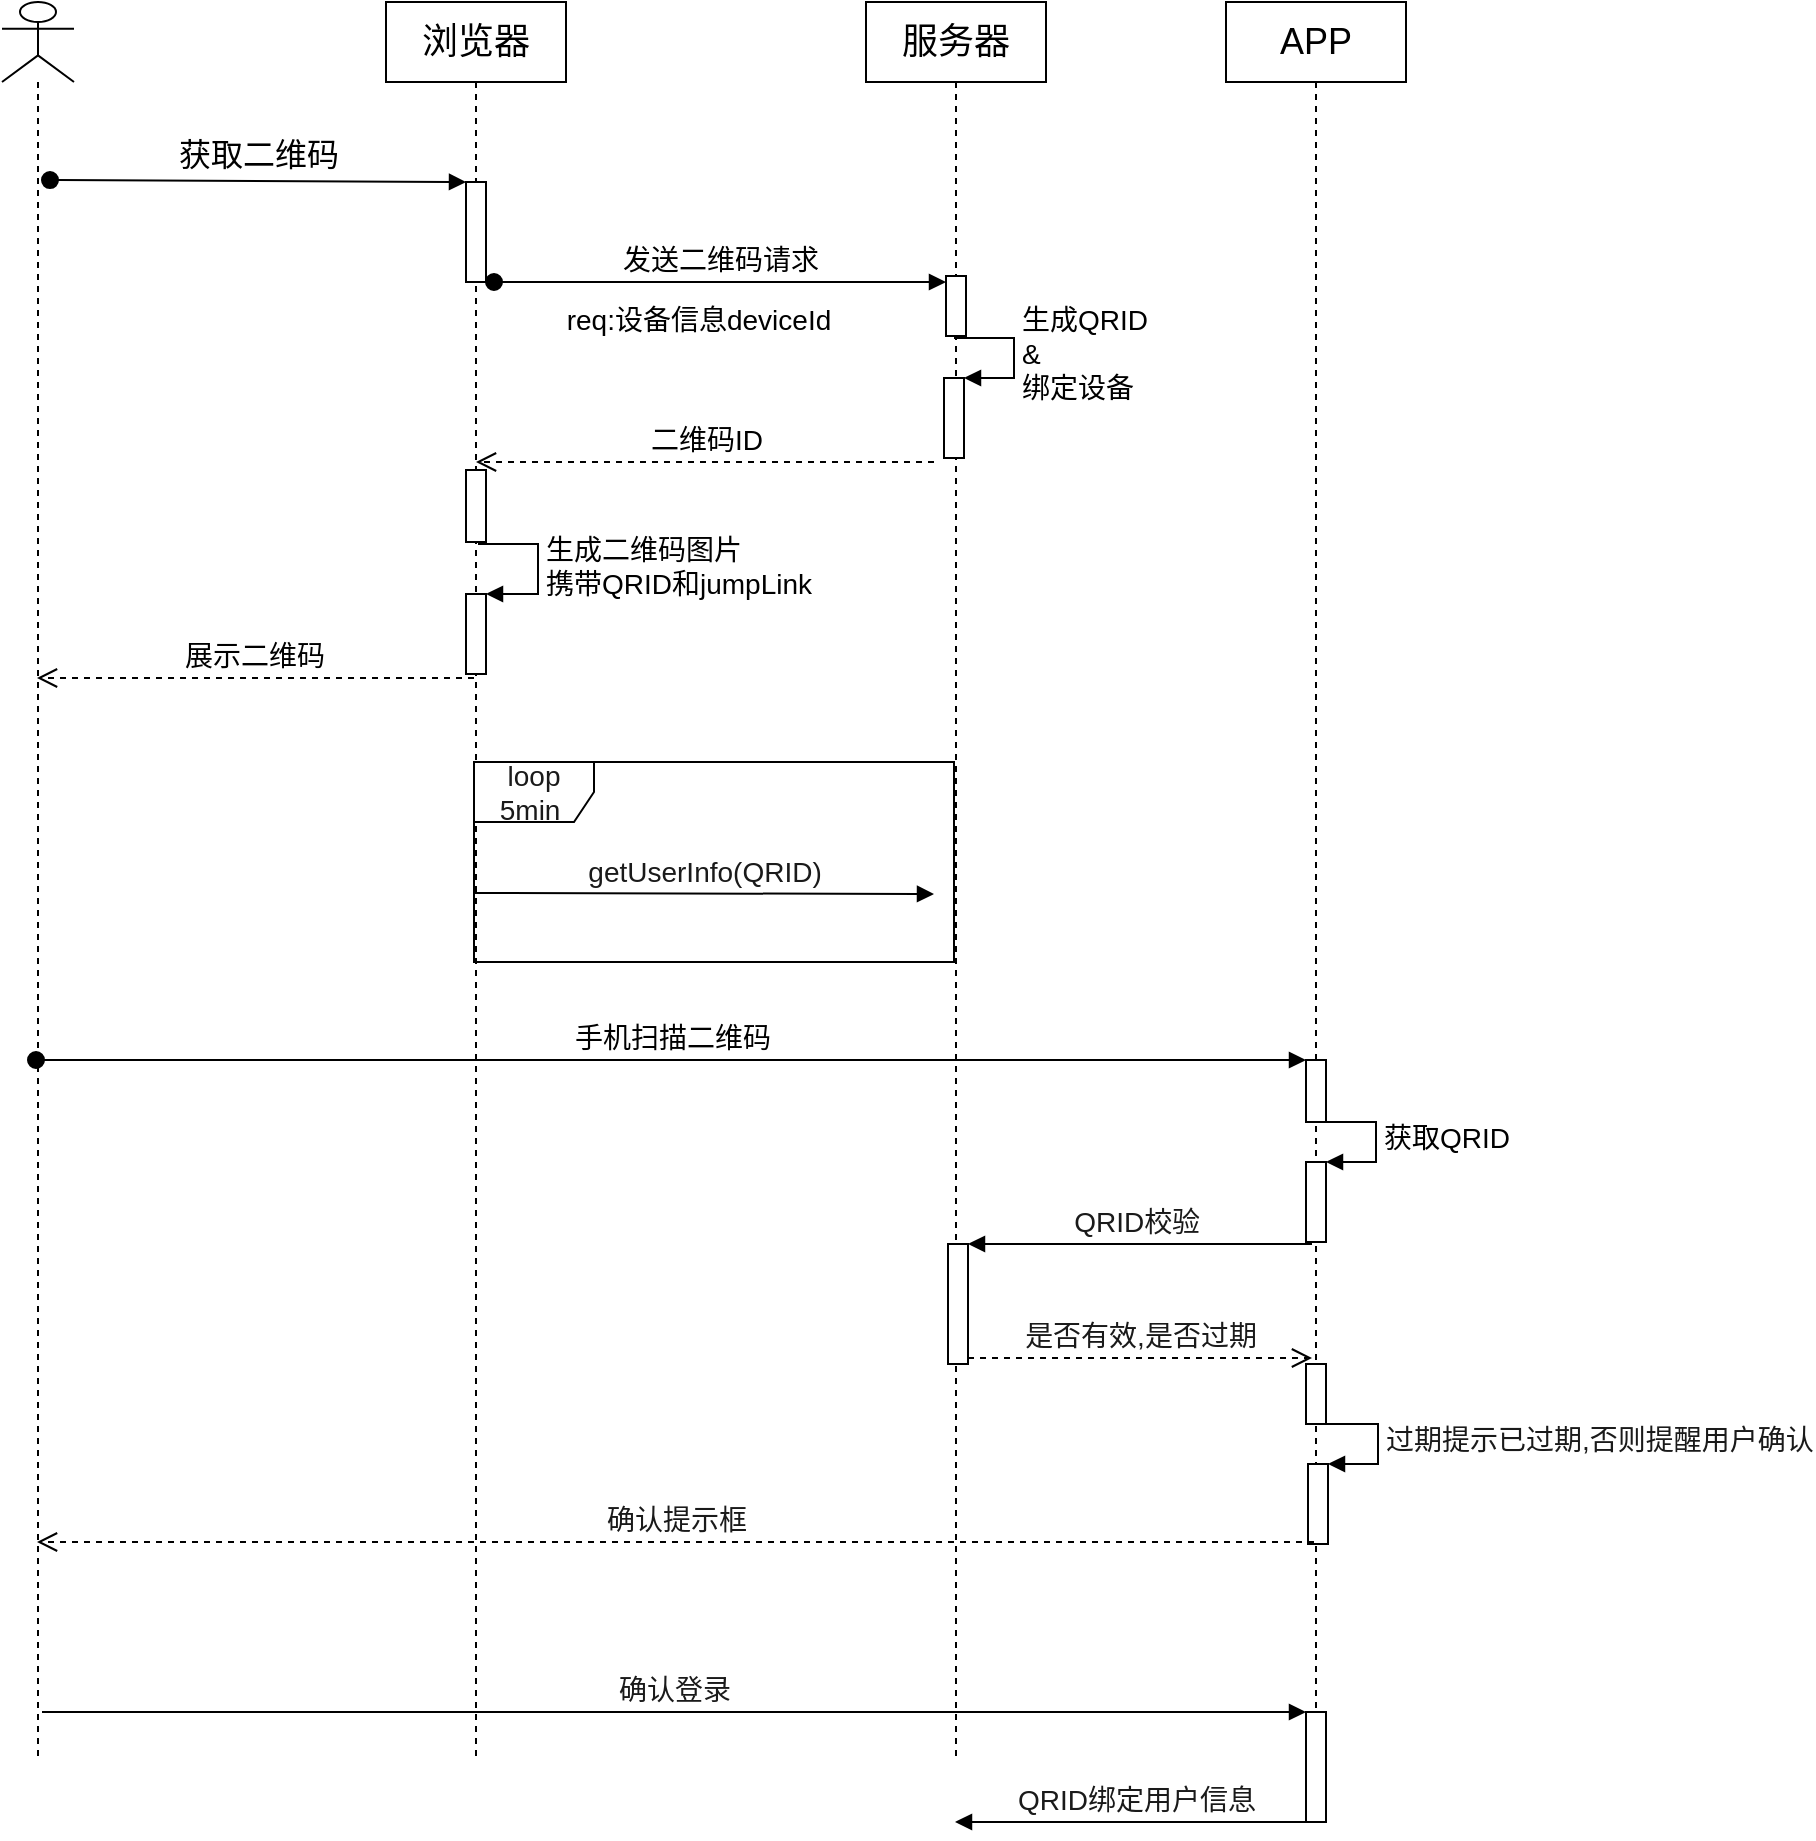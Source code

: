 <mxfile version="17.1.0" type="github"><diagram id="YsNXJy2RDm9mWr69WWs2" name="Page-1"><mxGraphModel dx="2066" dy="2300" grid="1" gridSize="10" guides="1" tooltips="1" connect="1" arrows="1" fold="1" page="1" pageScale="1" pageWidth="827" pageHeight="1169" math="0" shadow="0"><root><mxCell id="0"/><mxCell id="1" parent="0"/><mxCell id="8xYVwYf3wzO2rZaNu7Fs-1" value="" style="shape=umlLifeline;participant=umlActor;perimeter=lifelinePerimeter;whiteSpace=wrap;html=1;container=1;collapsible=0;recursiveResize=0;verticalAlign=top;spacingTop=36;outlineConnect=0;" vertex="1" parent="1"><mxGeometry x="124" y="-240" width="36" height="880" as="geometry"/></mxCell><mxCell id="8xYVwYf3wzO2rZaNu7Fs-6" value="&lt;font style=&quot;font-size: 18px&quot;&gt;浏览器&lt;/font&gt;" style="shape=umlLifeline;perimeter=lifelinePerimeter;whiteSpace=wrap;html=1;container=1;collapsible=0;recursiveResize=0;outlineConnect=0;" vertex="1" parent="1"><mxGeometry x="316" y="-240" width="90" height="880" as="geometry"/></mxCell><mxCell id="8xYVwYf3wzO2rZaNu7Fs-10" value="" style="html=1;points=[];perimeter=orthogonalPerimeter;fontSize=18;" vertex="1" parent="8xYVwYf3wzO2rZaNu7Fs-6"><mxGeometry x="40" y="90" width="10" height="50" as="geometry"/></mxCell><mxCell id="8xYVwYf3wzO2rZaNu7Fs-26" value="" style="html=1;points=[];perimeter=orthogonalPerimeter;fontSize=14;" vertex="1" parent="8xYVwYf3wzO2rZaNu7Fs-6"><mxGeometry x="40" y="234" width="10" height="36" as="geometry"/></mxCell><mxCell id="8xYVwYf3wzO2rZaNu7Fs-27" value="" style="html=1;points=[];perimeter=orthogonalPerimeter;fontSize=14;" vertex="1" parent="8xYVwYf3wzO2rZaNu7Fs-6"><mxGeometry x="40" y="296" width="10" height="40" as="geometry"/></mxCell><mxCell id="8xYVwYf3wzO2rZaNu7Fs-28" value="生成二维码图片&lt;br&gt;携带QRID和jumpLink" style="edgeStyle=orthogonalEdgeStyle;html=1;align=left;spacingLeft=2;endArrow=block;rounded=0;entryX=1;entryY=0;fontSize=14;" edge="1" target="8xYVwYf3wzO2rZaNu7Fs-27" parent="8xYVwYf3wzO2rZaNu7Fs-6"><mxGeometry relative="1" as="geometry"><mxPoint x="46" y="271" as="sourcePoint"/><Array as="points"><mxPoint x="76" y="271"/></Array></mxGeometry></mxCell><mxCell id="8xYVwYf3wzO2rZaNu7Fs-7" value="&lt;font style=&quot;font-size: 18px&quot;&gt;服务器&lt;/font&gt;" style="shape=umlLifeline;perimeter=lifelinePerimeter;whiteSpace=wrap;html=1;container=1;collapsible=0;recursiveResize=0;outlineConnect=0;" vertex="1" parent="1"><mxGeometry x="556" y="-240" width="90" height="880" as="geometry"/></mxCell><mxCell id="8xYVwYf3wzO2rZaNu7Fs-21" value="" style="html=1;points=[];perimeter=orthogonalPerimeter;fontSize=14;" vertex="1" parent="8xYVwYf3wzO2rZaNu7Fs-7"><mxGeometry x="39" y="188" width="10" height="40" as="geometry"/></mxCell><mxCell id="8xYVwYf3wzO2rZaNu7Fs-22" value="生成QRID&lt;br&gt;&amp;amp;&lt;br&gt;绑定设备" style="edgeStyle=orthogonalEdgeStyle;html=1;align=left;spacingLeft=2;endArrow=block;rounded=0;entryX=1;entryY=0;fontSize=14;" edge="1" target="8xYVwYf3wzO2rZaNu7Fs-21" parent="8xYVwYf3wzO2rZaNu7Fs-7"><mxGeometry relative="1" as="geometry"><mxPoint x="44" y="168" as="sourcePoint"/><Array as="points"><mxPoint x="74" y="168"/></Array></mxGeometry></mxCell><mxCell id="8xYVwYf3wzO2rZaNu7Fs-8" value="&lt;font style=&quot;font-size: 18px&quot;&gt;APP&lt;/font&gt;" style="shape=umlLifeline;perimeter=lifelinePerimeter;whiteSpace=wrap;html=1;container=1;collapsible=0;recursiveResize=0;outlineConnect=0;" vertex="1" parent="1"><mxGeometry x="736" y="-240" width="90" height="880" as="geometry"/></mxCell><mxCell id="8xYVwYf3wzO2rZaNu7Fs-31" value="" style="html=1;points=[];perimeter=orthogonalPerimeter;fontSize=14;" vertex="1" parent="8xYVwYf3wzO2rZaNu7Fs-8"><mxGeometry x="40" y="529" width="10" height="31" as="geometry"/></mxCell><mxCell id="8xYVwYf3wzO2rZaNu7Fs-33" value="" style="html=1;points=[];perimeter=orthogonalPerimeter;fontSize=14;" vertex="1" parent="8xYVwYf3wzO2rZaNu7Fs-8"><mxGeometry x="40" y="580" width="10" height="40" as="geometry"/></mxCell><mxCell id="8xYVwYf3wzO2rZaNu7Fs-34" value="获取QRID" style="edgeStyle=orthogonalEdgeStyle;html=1;align=left;spacingLeft=2;endArrow=block;rounded=0;entryX=1;entryY=0;fontSize=14;" edge="1" target="8xYVwYf3wzO2rZaNu7Fs-33" parent="8xYVwYf3wzO2rZaNu7Fs-8"><mxGeometry relative="1" as="geometry"><mxPoint x="45" y="560" as="sourcePoint"/><Array as="points"><mxPoint x="75" y="560"/></Array></mxGeometry></mxCell><mxCell id="8xYVwYf3wzO2rZaNu7Fs-40" value="" style="html=1;points=[];perimeter=orthogonalPerimeter;fontSize=14;fontColor=#1A1A1A;" vertex="1" parent="8xYVwYf3wzO2rZaNu7Fs-8"><mxGeometry x="40" y="681" width="10" height="30" as="geometry"/></mxCell><mxCell id="8xYVwYf3wzO2rZaNu7Fs-47" value="" style="html=1;points=[];perimeter=orthogonalPerimeter;fontSize=14;fontColor=#1A1A1A;" vertex="1" parent="8xYVwYf3wzO2rZaNu7Fs-8"><mxGeometry x="40" y="855" width="10" height="55" as="geometry"/></mxCell><mxCell id="8xYVwYf3wzO2rZaNu7Fs-11" value="&lt;font size=&quot;3&quot;&gt;获取二维码&lt;/font&gt;" style="html=1;verticalAlign=bottom;startArrow=oval;endArrow=block;startSize=8;rounded=0;fontSize=18;exitX=1.1;exitY=0.98;exitDx=0;exitDy=0;exitPerimeter=0;" edge="1" target="8xYVwYf3wzO2rZaNu7Fs-10" parent="1"><mxGeometry relative="1" as="geometry"><mxPoint x="148" y="-150.98" as="sourcePoint"/></mxGeometry></mxCell><mxCell id="8xYVwYf3wzO2rZaNu7Fs-16" value="" style="html=1;points=[];perimeter=orthogonalPerimeter;fontSize=14;" vertex="1" parent="1"><mxGeometry x="596" y="-103" width="10" height="30" as="geometry"/></mxCell><mxCell id="8xYVwYf3wzO2rZaNu7Fs-17" value="发送二维码请求" style="html=1;verticalAlign=bottom;startArrow=oval;endArrow=block;startSize=8;rounded=0;fontSize=14;" edge="1" target="8xYVwYf3wzO2rZaNu7Fs-16" parent="1"><mxGeometry relative="1" as="geometry"><mxPoint x="370" y="-100" as="sourcePoint"/></mxGeometry></mxCell><mxCell id="8xYVwYf3wzO2rZaNu7Fs-18" value="req:设备信息deviceId" style="text;html=1;align=center;verticalAlign=middle;resizable=0;points=[];autosize=1;strokeColor=none;fillColor=none;fontSize=14;" vertex="1" parent="1"><mxGeometry x="397" y="-91" width="150" height="20" as="geometry"/></mxCell><mxCell id="8xYVwYf3wzO2rZaNu7Fs-23" value="二维码ID" style="html=1;verticalAlign=bottom;endArrow=open;dashed=1;endSize=8;rounded=0;fontSize=14;" edge="1" parent="1" target="8xYVwYf3wzO2rZaNu7Fs-6"><mxGeometry relative="1" as="geometry"><mxPoint x="590" y="-10" as="sourcePoint"/><mxPoint x="510" y="-10" as="targetPoint"/></mxGeometry></mxCell><mxCell id="8xYVwYf3wzO2rZaNu7Fs-29" value="展示二维码" style="html=1;verticalAlign=bottom;endArrow=open;dashed=1;endSize=8;rounded=0;fontSize=14;" edge="1" parent="1"><mxGeometry relative="1" as="geometry"><mxPoint x="360" y="98" as="sourcePoint"/><mxPoint x="141.5" y="98" as="targetPoint"/></mxGeometry></mxCell><mxCell id="8xYVwYf3wzO2rZaNu7Fs-32" value="手机扫描二维码" style="html=1;verticalAlign=bottom;startArrow=oval;endArrow=block;startSize=8;rounded=0;fontSize=14;" edge="1" target="8xYVwYf3wzO2rZaNu7Fs-31" parent="1"><mxGeometry relative="1" as="geometry"><mxPoint x="141" y="289" as="sourcePoint"/></mxGeometry></mxCell><mxCell id="8xYVwYf3wzO2rZaNu7Fs-35" value="" style="html=1;points=[];perimeter=orthogonalPerimeter;fontSize=14;fontColor=#99FFFF;" vertex="1" parent="1"><mxGeometry x="597" y="381" width="10" height="60" as="geometry"/></mxCell><mxCell id="8xYVwYf3wzO2rZaNu7Fs-36" value="&lt;font color=&quot;#1a1a1a&quot;&gt;QRID校验&amp;nbsp;&lt;/font&gt;" style="html=1;verticalAlign=bottom;endArrow=block;entryX=1;entryY=0;rounded=0;fontSize=14;fontColor=#99FFFF;" edge="1" target="8xYVwYf3wzO2rZaNu7Fs-35" parent="1"><mxGeometry relative="1" as="geometry"><mxPoint x="779" y="381" as="sourcePoint"/></mxGeometry></mxCell><mxCell id="8xYVwYf3wzO2rZaNu7Fs-37" value="&lt;span style=&quot;color: rgb(26 , 26 , 26)&quot;&gt;是否有效,是否过期&lt;/span&gt;" style="html=1;verticalAlign=bottom;endArrow=open;dashed=1;endSize=8;exitX=1;exitY=0.95;rounded=0;fontSize=14;fontColor=#99FFFF;" edge="1" source="8xYVwYf3wzO2rZaNu7Fs-35" parent="1"><mxGeometry relative="1" as="geometry"><mxPoint x="779" y="438" as="targetPoint"/></mxGeometry></mxCell><mxCell id="8xYVwYf3wzO2rZaNu7Fs-43" value="" style="html=1;points=[];perimeter=orthogonalPerimeter;fontSize=14;fontColor=#1A1A1A;" vertex="1" parent="1"><mxGeometry x="777" y="491" width="10" height="40" as="geometry"/></mxCell><mxCell id="8xYVwYf3wzO2rZaNu7Fs-44" value="过期提示已过期,否则提醒用户确认" style="edgeStyle=orthogonalEdgeStyle;html=1;align=left;spacingLeft=2;endArrow=block;rounded=0;entryX=1;entryY=0;fontSize=14;fontColor=#1A1A1A;" edge="1" target="8xYVwYf3wzO2rZaNu7Fs-43" parent="1"><mxGeometry relative="1" as="geometry"><mxPoint x="782" y="471" as="sourcePoint"/><Array as="points"><mxPoint x="812" y="471"/></Array></mxGeometry></mxCell><mxCell id="8xYVwYf3wzO2rZaNu7Fs-45" value="确认提示框" style="html=1;verticalAlign=bottom;endArrow=open;dashed=1;endSize=8;rounded=0;fontSize=14;fontColor=#1A1A1A;" edge="1" parent="1"><mxGeometry relative="1" as="geometry"><mxPoint x="780" y="530" as="sourcePoint"/><mxPoint x="141.5" y="530" as="targetPoint"/></mxGeometry></mxCell><mxCell id="8xYVwYf3wzO2rZaNu7Fs-48" value="确认登录" style="html=1;verticalAlign=bottom;endArrow=block;entryX=0;entryY=0;rounded=0;fontSize=14;fontColor=#1A1A1A;" edge="1" target="8xYVwYf3wzO2rZaNu7Fs-47" parent="1"><mxGeometry relative="1" as="geometry"><mxPoint x="144" y="615" as="sourcePoint"/></mxGeometry></mxCell><mxCell id="8xYVwYf3wzO2rZaNu7Fs-53" value="QRID绑定用户信息" style="html=1;verticalAlign=bottom;endArrow=block;rounded=0;fontSize=14;fontColor=#1A1A1A;" edge="1" parent="1"><mxGeometry width="80" relative="1" as="geometry"><mxPoint x="780.5" y="670" as="sourcePoint"/><mxPoint x="600.5" y="670" as="targetPoint"/></mxGeometry></mxCell><mxCell id="8xYVwYf3wzO2rZaNu7Fs-58" value="loop 5min&amp;nbsp;" style="shape=umlFrame;whiteSpace=wrap;html=1;fontSize=14;fontColor=#1A1A1A;" vertex="1" parent="1"><mxGeometry x="360" y="140" width="240" height="100" as="geometry"/></mxCell><mxCell id="8xYVwYf3wzO2rZaNu7Fs-59" value="getUserInfo(QRID)" style="html=1;verticalAlign=bottom;endArrow=block;rounded=0;fontSize=14;fontColor=#1A1A1A;" edge="1" parent="1"><mxGeometry width="80" relative="1" as="geometry"><mxPoint x="360" y="205.5" as="sourcePoint"/><mxPoint x="590" y="206" as="targetPoint"/></mxGeometry></mxCell></root></mxGraphModel></diagram></mxfile>